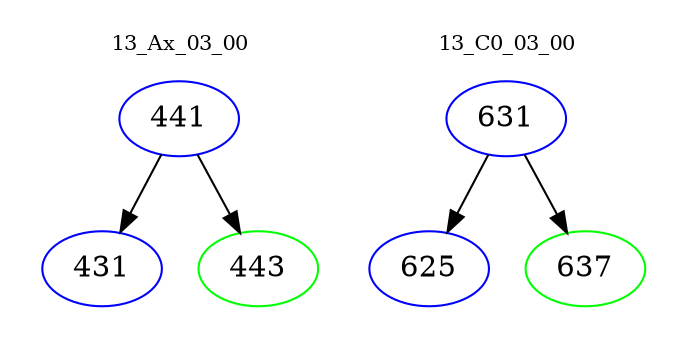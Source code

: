 digraph{
subgraph cluster_0 {
color = white
label = "13_Ax_03_00";
fontsize=10;
T0_441 [label="441", color="blue"]
T0_441 -> T0_431 [color="black"]
T0_431 [label="431", color="blue"]
T0_441 -> T0_443 [color="black"]
T0_443 [label="443", color="green"]
}
subgraph cluster_1 {
color = white
label = "13_C0_03_00";
fontsize=10;
T1_631 [label="631", color="blue"]
T1_631 -> T1_625 [color="black"]
T1_625 [label="625", color="blue"]
T1_631 -> T1_637 [color="black"]
T1_637 [label="637", color="green"]
}
}
